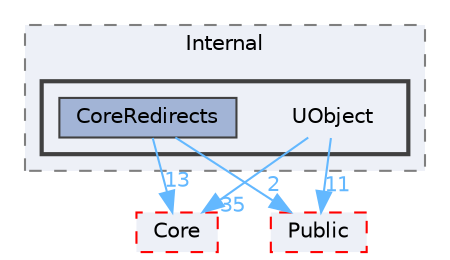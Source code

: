 digraph "UObject"
{
 // INTERACTIVE_SVG=YES
 // LATEX_PDF_SIZE
  bgcolor="transparent";
  edge [fontname=Helvetica,fontsize=10,labelfontname=Helvetica,labelfontsize=10];
  node [fontname=Helvetica,fontsize=10,shape=box,height=0.2,width=0.4];
  compound=true
  subgraph clusterdir_251b6c1c0d3138f77b98b98750dd8331 {
    graph [ bgcolor="#edf0f7", pencolor="grey50", label="Internal", fontname=Helvetica,fontsize=10 style="filled,dashed", URL="dir_251b6c1c0d3138f77b98b98750dd8331.html",tooltip=""]
  subgraph clusterdir_38c06d6f5516aec5c20a41ac4c4cc3e5 {
    graph [ bgcolor="#edf0f7", pencolor="grey25", label="", fontname=Helvetica,fontsize=10 style="filled,bold", URL="dir_38c06d6f5516aec5c20a41ac4c4cc3e5.html",tooltip=""]
    dir_38c06d6f5516aec5c20a41ac4c4cc3e5 [shape=plaintext, label="UObject"];
  dir_0687d93383622ea9fea6f8adf74fa576 [label="CoreRedirects", fillcolor="#a2b4d6", color="grey25", style="filled", URL="dir_0687d93383622ea9fea6f8adf74fa576.html",tooltip=""];
  }
  }
  dir_0e6cddcc9caa1238c7f3774224afaa45 [label="Core", fillcolor="#edf0f7", color="red", style="filled,dashed", URL="dir_0e6cddcc9caa1238c7f3774224afaa45.html",tooltip=""];
  dir_d202bf4e5fb27d15ff316e07c12c4ca6 [label="Public", fillcolor="#edf0f7", color="red", style="filled,dashed", URL="dir_d202bf4e5fb27d15ff316e07c12c4ca6.html",tooltip=""];
  dir_38c06d6f5516aec5c20a41ac4c4cc3e5->dir_0e6cddcc9caa1238c7f3774224afaa45 [headlabel="35", labeldistance=1.5 headhref="dir_001228_000266.html" href="dir_001228_000266.html" color="steelblue1" fontcolor="steelblue1"];
  dir_38c06d6f5516aec5c20a41ac4c4cc3e5->dir_d202bf4e5fb27d15ff316e07c12c4ca6 [headlabel="11", labeldistance=1.5 headhref="dir_001228_000934.html" href="dir_001228_000934.html" color="steelblue1" fontcolor="steelblue1"];
  dir_0687d93383622ea9fea6f8adf74fa576->dir_0e6cddcc9caa1238c7f3774224afaa45 [headlabel="13", labeldistance=1.5 headhref="dir_000267_000266.html" href="dir_000267_000266.html" color="steelblue1" fontcolor="steelblue1"];
  dir_0687d93383622ea9fea6f8adf74fa576->dir_d202bf4e5fb27d15ff316e07c12c4ca6 [headlabel="2", labeldistance=1.5 headhref="dir_000267_000934.html" href="dir_000267_000934.html" color="steelblue1" fontcolor="steelblue1"];
}
